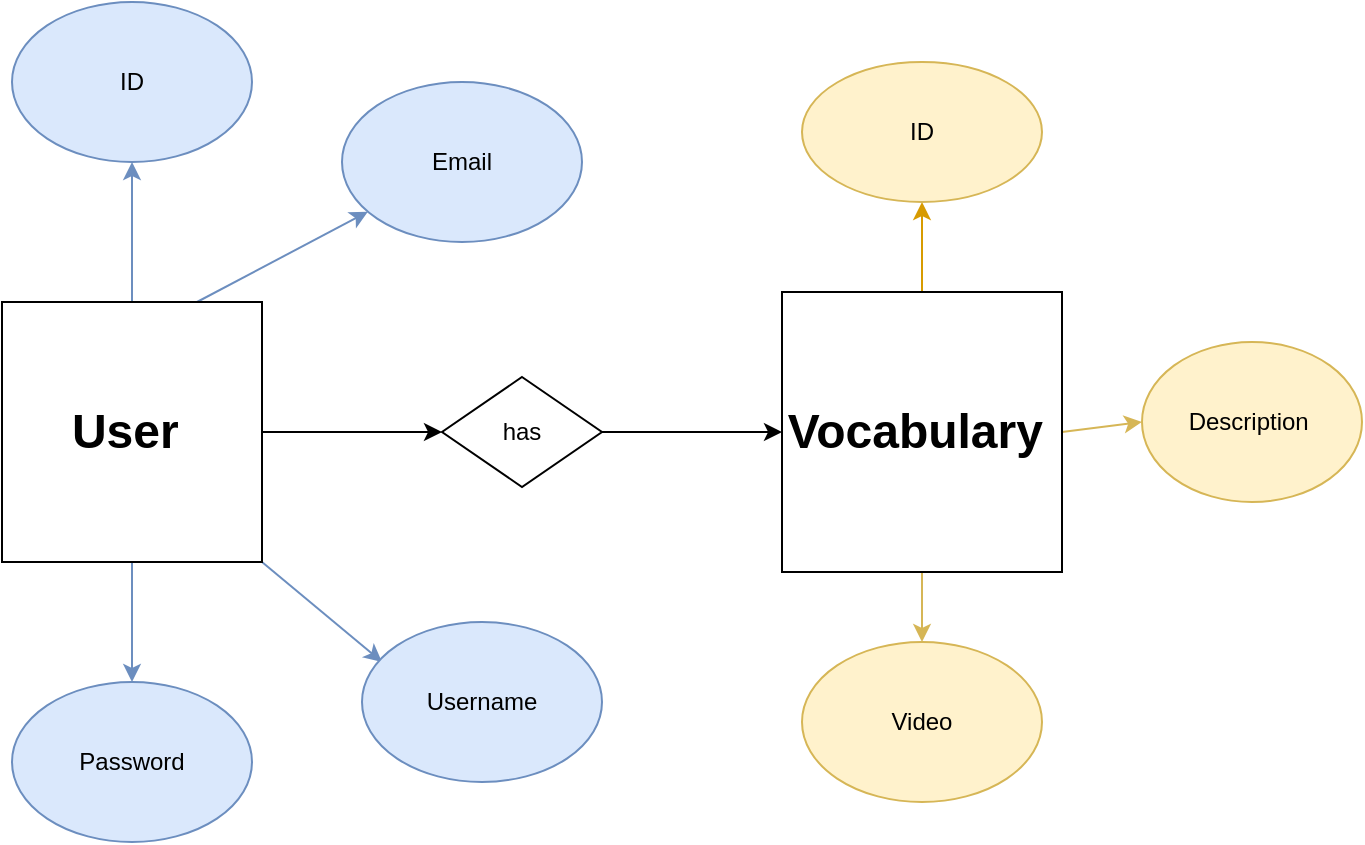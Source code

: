 <mxfile>
    <diagram id="tzJYlP3E2TuYtMvRA2-S" name="Page-1">
        <mxGraphModel dx="1610" dy="1515" grid="1" gridSize="10" guides="1" tooltips="1" connect="1" arrows="1" fold="1" page="1" pageScale="1" pageWidth="850" pageHeight="1100" math="0" shadow="0">
            <root>
                <mxCell id="0"/>
                <mxCell id="1" parent="0"/>
                <mxCell id="32" style="edgeStyle=none;html=1;fillColor=#dae8fc;strokeColor=#6c8ebf;entryX=0.5;entryY=1;entryDx=0;entryDy=0;" edge="1" parent="1" source="30" target="33">
                    <mxGeometry relative="1" as="geometry">
                        <mxPoint x="-630" y="-920" as="targetPoint"/>
                    </mxGeometry>
                </mxCell>
                <mxCell id="34" style="edgeStyle=none;html=1;exitX=0.75;exitY=0;exitDx=0;exitDy=0;fillColor=#dae8fc;strokeColor=#6c8ebf;" edge="1" parent="1" source="30" target="35">
                    <mxGeometry relative="1" as="geometry">
                        <mxPoint x="-520" y="-910" as="targetPoint"/>
                    </mxGeometry>
                </mxCell>
                <mxCell id="38" style="edgeStyle=none;html=1;entryX=0.5;entryY=0;entryDx=0;entryDy=0;fillColor=#dae8fc;strokeColor=#6c8ebf;" edge="1" parent="1" source="30" target="37">
                    <mxGeometry relative="1" as="geometry"/>
                </mxCell>
                <mxCell id="41" style="edgeStyle=none;html=1;exitX=1;exitY=1;exitDx=0;exitDy=0;fillColor=#dae8fc;strokeColor=#6c8ebf;" edge="1" parent="1" source="30">
                    <mxGeometry relative="1" as="geometry">
                        <mxPoint x="-510" y="-670" as="targetPoint"/>
                    </mxGeometry>
                </mxCell>
                <mxCell id="44" style="edgeStyle=none;html=1;exitX=1;exitY=0.5;exitDx=0;exitDy=0;" edge="1" parent="1" source="30">
                    <mxGeometry relative="1" as="geometry">
                        <mxPoint x="-480" y="-785" as="targetPoint"/>
                    </mxGeometry>
                </mxCell>
                <mxCell id="30" value="&lt;h1&gt;User&amp;nbsp;&lt;/h1&gt;" style="rounded=0;whiteSpace=wrap;html=1;" vertex="1" parent="1">
                    <mxGeometry x="-700" y="-850" width="130" height="130" as="geometry"/>
                </mxCell>
                <mxCell id="33" value="ID" style="ellipse;whiteSpace=wrap;html=1;fillColor=#dae8fc;strokeColor=#6c8ebf;" vertex="1" parent="1">
                    <mxGeometry x="-695" y="-1000" width="120" height="80" as="geometry"/>
                </mxCell>
                <mxCell id="35" value="Email" style="ellipse;whiteSpace=wrap;html=1;fillColor=#dae8fc;strokeColor=#6c8ebf;" vertex="1" parent="1">
                    <mxGeometry x="-530" y="-960" width="120" height="80" as="geometry"/>
                </mxCell>
                <mxCell id="37" value="Password" style="ellipse;whiteSpace=wrap;html=1;fillColor=#dae8fc;strokeColor=#6c8ebf;" vertex="1" parent="1">
                    <mxGeometry x="-695" y="-660" width="120" height="80" as="geometry"/>
                </mxCell>
                <mxCell id="40" value="Username" style="ellipse;whiteSpace=wrap;html=1;fillColor=#dae8fc;strokeColor=#6c8ebf;" vertex="1" parent="1">
                    <mxGeometry x="-520" y="-690" width="120" height="80" as="geometry"/>
                </mxCell>
                <mxCell id="45" style="edgeStyle=none;html=1;exitX=1;exitY=0.5;exitDx=0;exitDy=0;" edge="1" parent="1" source="43">
                    <mxGeometry relative="1" as="geometry">
                        <mxPoint x="-310" y="-785" as="targetPoint"/>
                    </mxGeometry>
                </mxCell>
                <mxCell id="43" value="has" style="rhombus;whiteSpace=wrap;html=1;" vertex="1" parent="1">
                    <mxGeometry x="-480" y="-812.5" width="80" height="55" as="geometry"/>
                </mxCell>
                <mxCell id="47" style="edgeStyle=none;html=1;exitX=0.5;exitY=0;exitDx=0;exitDy=0;fillColor=#ffe6cc;strokeColor=#d79b00;" edge="1" parent="1" source="46" target="48">
                    <mxGeometry relative="1" as="geometry">
                        <mxPoint x="-240" y="-890" as="targetPoint"/>
                    </mxGeometry>
                </mxCell>
                <mxCell id="51" style="edgeStyle=none;html=1;exitX=1;exitY=0.5;exitDx=0;exitDy=0;entryX=0;entryY=0.5;entryDx=0;entryDy=0;fillColor=#fff2cc;strokeColor=#d6b656;" edge="1" parent="1" source="46" target="49">
                    <mxGeometry relative="1" as="geometry"/>
                </mxCell>
                <mxCell id="52" style="edgeStyle=none;html=1;exitX=0.5;exitY=1;exitDx=0;exitDy=0;fillColor=#fff2cc;strokeColor=#d6b656;" edge="1" parent="1" source="46">
                    <mxGeometry relative="1" as="geometry">
                        <mxPoint x="-240" y="-680" as="targetPoint"/>
                    </mxGeometry>
                </mxCell>
                <mxCell id="46" value="&lt;h1&gt;Vocabulary&amp;nbsp;&lt;/h1&gt;" style="whiteSpace=wrap;html=1;aspect=fixed;" vertex="1" parent="1">
                    <mxGeometry x="-310" y="-855" width="140" height="140" as="geometry"/>
                </mxCell>
                <mxCell id="48" value="ID" style="ellipse;whiteSpace=wrap;html=1;fillColor=#fff2cc;strokeColor=#d6b656;" vertex="1" parent="1">
                    <mxGeometry x="-300" y="-970" width="120" height="70" as="geometry"/>
                </mxCell>
                <mxCell id="49" value="Description&amp;nbsp;" style="ellipse;whiteSpace=wrap;html=1;fillColor=#fff2cc;strokeColor=#d6b656;" vertex="1" parent="1">
                    <mxGeometry x="-130" y="-830" width="110" height="80" as="geometry"/>
                </mxCell>
                <mxCell id="53" value="Video" style="ellipse;whiteSpace=wrap;html=1;fillColor=#fff2cc;strokeColor=#d6b656;" vertex="1" parent="1">
                    <mxGeometry x="-300" y="-680" width="120" height="80" as="geometry"/>
                </mxCell>
            </root>
        </mxGraphModel>
    </diagram>
</mxfile>